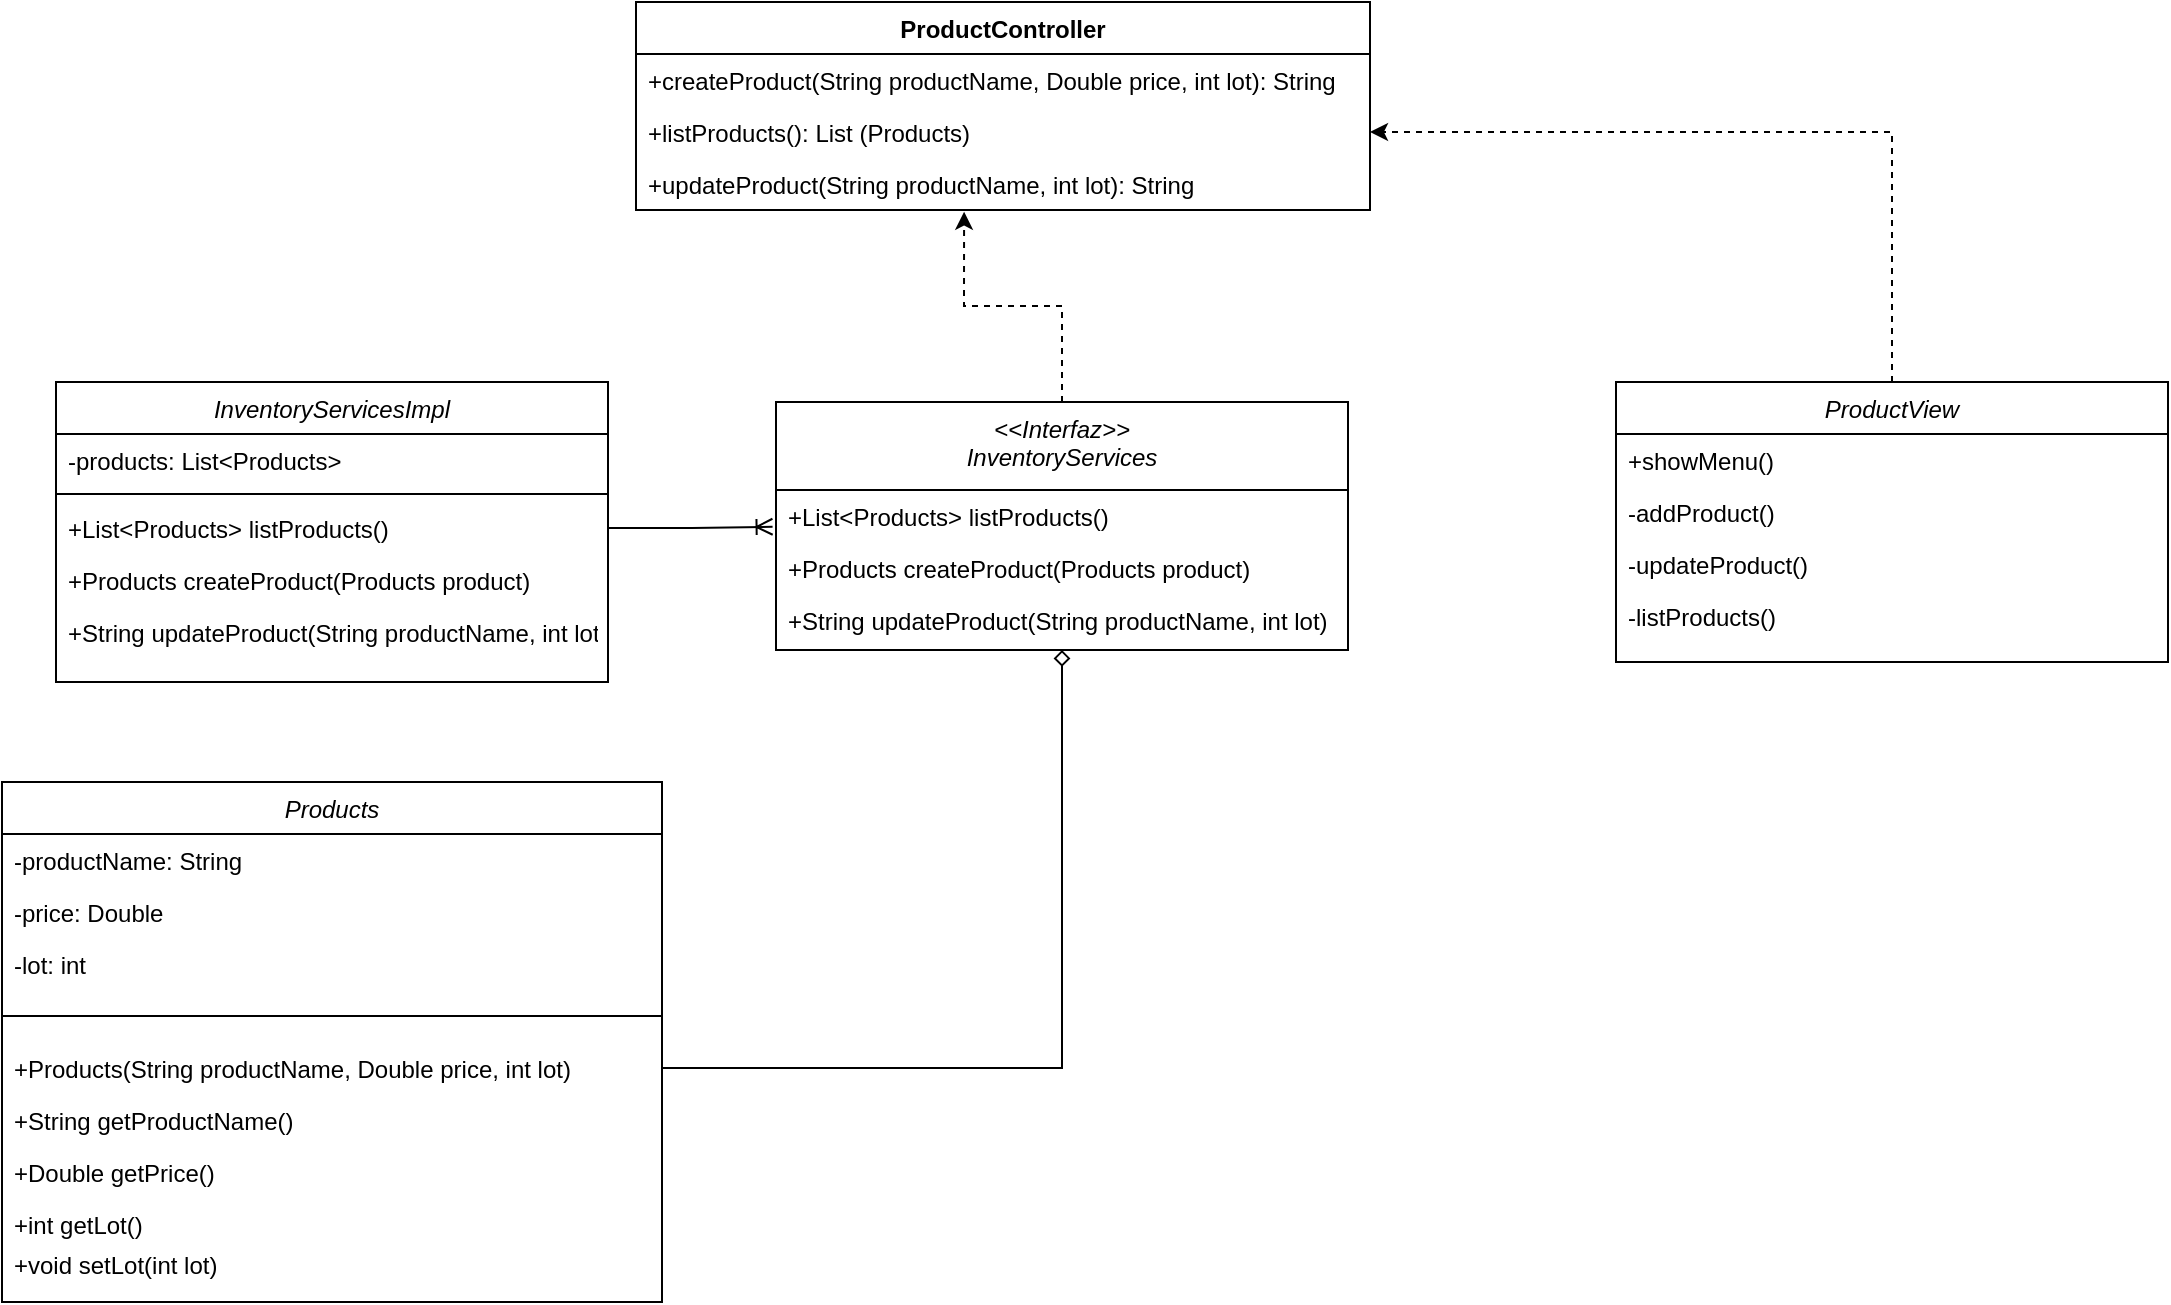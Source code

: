 <mxfile version="26.0.9">
  <diagram id="C5RBs43oDa-KdzZeNtuy" name="Page-1">
    <mxGraphModel dx="1613" dy="776" grid="1" gridSize="10" guides="1" tooltips="1" connect="1" arrows="1" fold="1" page="1" pageScale="1" pageWidth="827" pageHeight="1169" math="0" shadow="0">
      <root>
        <mxCell id="WIyWlLk6GJQsqaUBKTNV-0" />
        <mxCell id="WIyWlLk6GJQsqaUBKTNV-1" parent="WIyWlLk6GJQsqaUBKTNV-0" />
        <mxCell id="zkfFHV4jXpPFQw0GAbJ--0" value="&lt;&lt;Interfaz&gt;&gt;&#xa;InventoryServices" style="swimlane;fontStyle=2;align=center;verticalAlign=top;childLayout=stackLayout;horizontal=1;startSize=44;horizontalStack=0;resizeParent=1;resizeLast=0;collapsible=1;marginBottom=0;rounded=0;shadow=0;strokeWidth=1;" parent="WIyWlLk6GJQsqaUBKTNV-1" vertex="1">
          <mxGeometry x="650" y="420" width="286" height="124" as="geometry">
            <mxRectangle x="230" y="140" width="160" height="26" as="alternateBounds" />
          </mxGeometry>
        </mxCell>
        <mxCell id="zkfFHV4jXpPFQw0GAbJ--5" value="+List&lt;Products&gt; listProducts()" style="text;align=left;verticalAlign=top;spacingLeft=4;spacingRight=4;overflow=hidden;rotatable=0;points=[[0,0.5],[1,0.5]];portConstraint=eastwest;" parent="zkfFHV4jXpPFQw0GAbJ--0" vertex="1">
          <mxGeometry y="44" width="286" height="26" as="geometry" />
        </mxCell>
        <mxCell id="AhCfdPyUHthcMgGccu3n-0" value="+Products createProduct(Products product)" style="text;align=left;verticalAlign=top;spacingLeft=4;spacingRight=4;overflow=hidden;rotatable=0;points=[[0,0.5],[1,0.5]];portConstraint=eastwest;" parent="zkfFHV4jXpPFQw0GAbJ--0" vertex="1">
          <mxGeometry y="70" width="286" height="26" as="geometry" />
        </mxCell>
        <mxCell id="AhCfdPyUHthcMgGccu3n-1" value="+String updateProduct(String productName, int lot)" style="text;align=left;verticalAlign=top;spacingLeft=4;spacingRight=4;overflow=hidden;rotatable=0;points=[[0,0.5],[1,0.5]];portConstraint=eastwest;" parent="zkfFHV4jXpPFQw0GAbJ--0" vertex="1">
          <mxGeometry y="96" width="286" height="26" as="geometry" />
        </mxCell>
        <mxCell id="AhCfdPyUHthcMgGccu3n-2" value="InventoryServicesImpl&#xa;&#xa;" style="swimlane;fontStyle=2;align=center;verticalAlign=top;childLayout=stackLayout;horizontal=1;startSize=26;horizontalStack=0;resizeParent=1;resizeLast=0;collapsible=1;marginBottom=0;rounded=0;shadow=0;strokeWidth=1;" parent="WIyWlLk6GJQsqaUBKTNV-1" vertex="1">
          <mxGeometry x="290" y="410" width="276" height="150" as="geometry">
            <mxRectangle x="230" y="140" width="160" height="26" as="alternateBounds" />
          </mxGeometry>
        </mxCell>
        <mxCell id="AhCfdPyUHthcMgGccu3n-3" value="-products: List&lt;Products&gt;" style="text;align=left;verticalAlign=top;spacingLeft=4;spacingRight=4;overflow=hidden;rotatable=0;points=[[0,0.5],[1,0.5]];portConstraint=eastwest;rounded=0;shadow=0;html=0;" parent="AhCfdPyUHthcMgGccu3n-2" vertex="1">
          <mxGeometry y="26" width="276" height="26" as="geometry" />
        </mxCell>
        <mxCell id="AhCfdPyUHthcMgGccu3n-4" value="" style="line;html=1;strokeWidth=1;align=left;verticalAlign=middle;spacingTop=-1;spacingLeft=3;spacingRight=3;rotatable=0;labelPosition=right;points=[];portConstraint=eastwest;" parent="AhCfdPyUHthcMgGccu3n-2" vertex="1">
          <mxGeometry y="52" width="276" height="8" as="geometry" />
        </mxCell>
        <mxCell id="AhCfdPyUHthcMgGccu3n-6" value="+List&lt;Products&gt; listProducts()" style="text;align=left;verticalAlign=top;spacingLeft=4;spacingRight=4;overflow=hidden;rotatable=0;points=[[0,0.5],[1,0.5]];portConstraint=eastwest;" parent="AhCfdPyUHthcMgGccu3n-2" vertex="1">
          <mxGeometry y="60" width="276" height="26" as="geometry" />
        </mxCell>
        <mxCell id="AhCfdPyUHthcMgGccu3n-7" value="+Products createProduct(Products product)" style="text;align=left;verticalAlign=top;spacingLeft=4;spacingRight=4;overflow=hidden;rotatable=0;points=[[0,0.5],[1,0.5]];portConstraint=eastwest;" parent="AhCfdPyUHthcMgGccu3n-2" vertex="1">
          <mxGeometry y="86" width="276" height="26" as="geometry" />
        </mxCell>
        <mxCell id="AhCfdPyUHthcMgGccu3n-20" value="+String updateProduct(String productName, int lot)" style="text;align=left;verticalAlign=top;spacingLeft=4;spacingRight=4;overflow=hidden;rotatable=0;points=[[0,0.5],[1,0.5]];portConstraint=eastwest;" parent="AhCfdPyUHthcMgGccu3n-2" vertex="1">
          <mxGeometry y="112" width="276" height="26" as="geometry" />
        </mxCell>
        <mxCell id="UT6rNyxn1dWlR5OW1mnU-12" style="edgeStyle=orthogonalEdgeStyle;rounded=0;orthogonalLoop=1;jettySize=auto;html=1;entryX=1;entryY=0.5;entryDx=0;entryDy=0;dashed=1;" edge="1" parent="WIyWlLk6GJQsqaUBKTNV-1" source="AhCfdPyUHthcMgGccu3n-8" target="UT6rNyxn1dWlR5OW1mnU-5">
          <mxGeometry relative="1" as="geometry" />
        </mxCell>
        <mxCell id="AhCfdPyUHthcMgGccu3n-8" value="ProductView&#xa;" style="swimlane;fontStyle=2;align=center;verticalAlign=top;childLayout=stackLayout;horizontal=1;startSize=26;horizontalStack=0;resizeParent=1;resizeLast=0;collapsible=1;marginBottom=0;rounded=0;shadow=0;strokeWidth=1;" parent="WIyWlLk6GJQsqaUBKTNV-1" vertex="1">
          <mxGeometry x="1070" y="410" width="276" height="140" as="geometry">
            <mxRectangle x="230" y="140" width="160" height="26" as="alternateBounds" />
          </mxGeometry>
        </mxCell>
        <mxCell id="AhCfdPyUHthcMgGccu3n-12" value="+showMenu()" style="text;align=left;verticalAlign=top;spacingLeft=4;spacingRight=4;overflow=hidden;rotatable=0;points=[[0,0.5],[1,0.5]];portConstraint=eastwest;" parent="AhCfdPyUHthcMgGccu3n-8" vertex="1">
          <mxGeometry y="26" width="276" height="26" as="geometry" />
        </mxCell>
        <mxCell id="AhCfdPyUHthcMgGccu3n-13" value="-addProduct()" style="text;align=left;verticalAlign=top;spacingLeft=4;spacingRight=4;overflow=hidden;rotatable=0;points=[[0,0.5],[1,0.5]];portConstraint=eastwest;" parent="AhCfdPyUHthcMgGccu3n-8" vertex="1">
          <mxGeometry y="52" width="276" height="26" as="geometry" />
        </mxCell>
        <mxCell id="AhCfdPyUHthcMgGccu3n-28" value="-updateProduct()" style="text;align=left;verticalAlign=top;spacingLeft=4;spacingRight=4;overflow=hidden;rotatable=0;points=[[0,0.5],[1,0.5]];portConstraint=eastwest;" parent="AhCfdPyUHthcMgGccu3n-8" vertex="1">
          <mxGeometry y="78" width="276" height="26" as="geometry" />
        </mxCell>
        <mxCell id="AhCfdPyUHthcMgGccu3n-36" value="-listProducts()" style="text;align=left;verticalAlign=top;spacingLeft=4;spacingRight=4;overflow=hidden;rotatable=0;points=[[0,0.5],[1,0.5]];portConstraint=eastwest;" parent="AhCfdPyUHthcMgGccu3n-8" vertex="1">
          <mxGeometry y="104" width="276" height="26" as="geometry" />
        </mxCell>
        <mxCell id="AhCfdPyUHthcMgGccu3n-14" value="Products" style="swimlane;fontStyle=2;align=center;verticalAlign=top;childLayout=stackLayout;horizontal=1;startSize=26;horizontalStack=0;resizeParent=1;resizeLast=0;collapsible=1;marginBottom=0;rounded=0;shadow=0;strokeWidth=1;" parent="WIyWlLk6GJQsqaUBKTNV-1" vertex="1">
          <mxGeometry x="263" y="610" width="330" height="260" as="geometry">
            <mxRectangle x="230" y="140" width="160" height="26" as="alternateBounds" />
          </mxGeometry>
        </mxCell>
        <mxCell id="AhCfdPyUHthcMgGccu3n-15" value="-productName: String" style="text;align=left;verticalAlign=top;spacingLeft=4;spacingRight=4;overflow=hidden;rotatable=0;points=[[0,0.5],[1,0.5]];portConstraint=eastwest;rounded=0;shadow=0;html=0;" parent="AhCfdPyUHthcMgGccu3n-14" vertex="1">
          <mxGeometry y="26" width="330" height="26" as="geometry" />
        </mxCell>
        <mxCell id="AhCfdPyUHthcMgGccu3n-24" value="-price: Double" style="text;align=left;verticalAlign=top;spacingLeft=4;spacingRight=4;overflow=hidden;rotatable=0;points=[[0,0.5],[1,0.5]];portConstraint=eastwest;rounded=0;shadow=0;html=0;" parent="AhCfdPyUHthcMgGccu3n-14" vertex="1">
          <mxGeometry y="52" width="330" height="26" as="geometry" />
        </mxCell>
        <mxCell id="AhCfdPyUHthcMgGccu3n-25" value="-lot: int" style="text;align=left;verticalAlign=top;spacingLeft=4;spacingRight=4;overflow=hidden;rotatable=0;points=[[0,0.5],[1,0.5]];portConstraint=eastwest;rounded=0;shadow=0;html=0;" parent="AhCfdPyUHthcMgGccu3n-14" vertex="1">
          <mxGeometry y="78" width="330" height="26" as="geometry" />
        </mxCell>
        <mxCell id="AhCfdPyUHthcMgGccu3n-16" value="" style="line;html=1;strokeWidth=1;align=left;verticalAlign=middle;spacingTop=-1;spacingLeft=3;spacingRight=3;rotatable=0;labelPosition=right;points=[];portConstraint=eastwest;" parent="AhCfdPyUHthcMgGccu3n-14" vertex="1">
          <mxGeometry y="104" width="330" height="26" as="geometry" />
        </mxCell>
        <mxCell id="AhCfdPyUHthcMgGccu3n-17" value="+Products(String productName, Double price, int lot)" style="text;align=left;verticalAlign=top;spacingLeft=4;spacingRight=4;overflow=hidden;rotatable=0;points=[[0,0.5],[1,0.5]];portConstraint=eastwest;" parent="AhCfdPyUHthcMgGccu3n-14" vertex="1">
          <mxGeometry y="130" width="330" height="26" as="geometry" />
        </mxCell>
        <mxCell id="AhCfdPyUHthcMgGccu3n-18" value="+String getProductName()" style="text;align=left;verticalAlign=top;spacingLeft=4;spacingRight=4;overflow=hidden;rotatable=0;points=[[0,0.5],[1,0.5]];portConstraint=eastwest;" parent="AhCfdPyUHthcMgGccu3n-14" vertex="1">
          <mxGeometry y="156" width="330" height="26" as="geometry" />
        </mxCell>
        <mxCell id="AhCfdPyUHthcMgGccu3n-19" value="+Double getPrice()" style="text;align=left;verticalAlign=top;spacingLeft=4;spacingRight=4;overflow=hidden;rotatable=0;points=[[0,0.5],[1,0.5]];portConstraint=eastwest;" parent="AhCfdPyUHthcMgGccu3n-14" vertex="1">
          <mxGeometry y="182" width="330" height="26" as="geometry" />
        </mxCell>
        <mxCell id="AhCfdPyUHthcMgGccu3n-23" value="+int getLot()" style="text;align=left;verticalAlign=top;spacingLeft=4;spacingRight=4;overflow=hidden;rotatable=0;points=[[0,0.5],[1,0.5]];portConstraint=eastwest;rounded=0;shadow=0;html=0;" parent="AhCfdPyUHthcMgGccu3n-14" vertex="1">
          <mxGeometry y="208" width="330" height="20" as="geometry" />
        </mxCell>
        <mxCell id="AhCfdPyUHthcMgGccu3n-26" value="+void setLot(int lot)" style="text;align=left;verticalAlign=top;spacingLeft=4;spacingRight=4;overflow=hidden;rotatable=0;points=[[0,0.5],[1,0.5]];portConstraint=eastwest;rounded=0;shadow=0;html=0;" parent="AhCfdPyUHthcMgGccu3n-14" vertex="1">
          <mxGeometry y="228" width="330" height="20" as="geometry" />
        </mxCell>
        <mxCell id="UT6rNyxn1dWlR5OW1mnU-2" value="ProductController" style="swimlane;fontStyle=1;align=center;verticalAlign=top;childLayout=stackLayout;horizontal=1;startSize=26;horizontalStack=0;resizeParent=1;resizeParentMax=0;resizeLast=0;collapsible=1;marginBottom=0;whiteSpace=wrap;html=1;" vertex="1" parent="WIyWlLk6GJQsqaUBKTNV-1">
          <mxGeometry x="580" y="220" width="367" height="104" as="geometry" />
        </mxCell>
        <mxCell id="UT6rNyxn1dWlR5OW1mnU-4" value="+createProduct(String productName, Double price, int lot): String" style="text;strokeColor=none;fillColor=none;align=left;verticalAlign=top;spacingLeft=4;spacingRight=4;overflow=hidden;rotatable=0;points=[[0,0.5],[1,0.5]];portConstraint=eastwest;whiteSpace=wrap;html=1;" vertex="1" parent="UT6rNyxn1dWlR5OW1mnU-2">
          <mxGeometry y="26" width="367" height="26" as="geometry" />
        </mxCell>
        <mxCell id="UT6rNyxn1dWlR5OW1mnU-5" value="+listProducts(): List (Products)" style="text;strokeColor=none;fillColor=none;align=left;verticalAlign=top;spacingLeft=4;spacingRight=4;overflow=hidden;rotatable=0;points=[[0,0.5],[1,0.5]];portConstraint=eastwest;whiteSpace=wrap;html=1;" vertex="1" parent="UT6rNyxn1dWlR5OW1mnU-2">
          <mxGeometry y="52" width="367" height="26" as="geometry" />
        </mxCell>
        <mxCell id="UT6rNyxn1dWlR5OW1mnU-6" value="+updateProduct(String productName, int lot): String" style="text;strokeColor=none;fillColor=none;align=left;verticalAlign=top;spacingLeft=4;spacingRight=4;overflow=hidden;rotatable=0;points=[[0,0.5],[1,0.5]];portConstraint=eastwest;whiteSpace=wrap;html=1;" vertex="1" parent="UT6rNyxn1dWlR5OW1mnU-2">
          <mxGeometry y="78" width="367" height="26" as="geometry" />
        </mxCell>
        <mxCell id="UT6rNyxn1dWlR5OW1mnU-14" style="edgeStyle=orthogonalEdgeStyle;rounded=0;orthogonalLoop=1;jettySize=auto;html=1;entryX=-0.006;entryY=0.707;entryDx=0;entryDy=0;entryPerimeter=0;endArrow=ERoneToMany;endFill=0;" edge="1" parent="WIyWlLk6GJQsqaUBKTNV-1" source="AhCfdPyUHthcMgGccu3n-6" target="zkfFHV4jXpPFQw0GAbJ--5">
          <mxGeometry relative="1" as="geometry" />
        </mxCell>
        <mxCell id="UT6rNyxn1dWlR5OW1mnU-16" style="edgeStyle=orthogonalEdgeStyle;rounded=0;orthogonalLoop=1;jettySize=auto;html=1;entryX=0.5;entryY=1;entryDx=0;entryDy=0;endArrow=diamond;endFill=0;" edge="1" parent="WIyWlLk6GJQsqaUBKTNV-1" source="AhCfdPyUHthcMgGccu3n-17" target="zkfFHV4jXpPFQw0GAbJ--0">
          <mxGeometry relative="1" as="geometry" />
        </mxCell>
        <mxCell id="UT6rNyxn1dWlR5OW1mnU-17" style="edgeStyle=orthogonalEdgeStyle;rounded=0;orthogonalLoop=1;jettySize=auto;html=1;entryX=0.447;entryY=1.033;entryDx=0;entryDy=0;entryPerimeter=0;dashed=1;" edge="1" parent="WIyWlLk6GJQsqaUBKTNV-1" source="zkfFHV4jXpPFQw0GAbJ--0" target="UT6rNyxn1dWlR5OW1mnU-6">
          <mxGeometry relative="1" as="geometry" />
        </mxCell>
      </root>
    </mxGraphModel>
  </diagram>
</mxfile>
